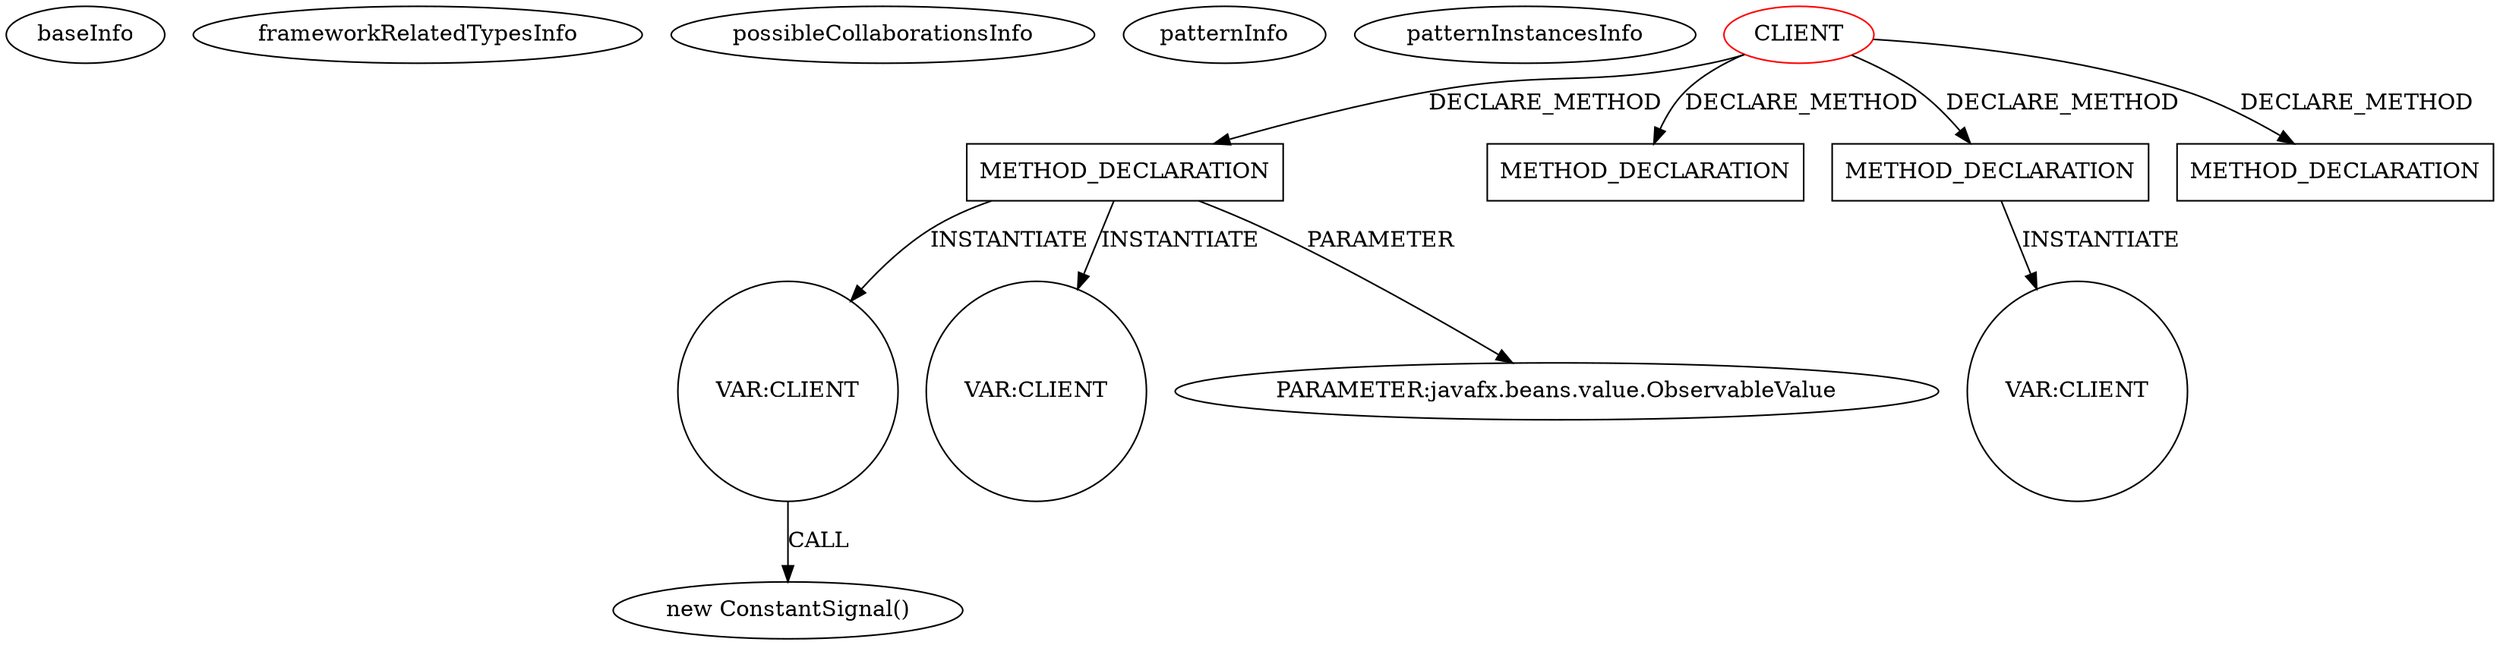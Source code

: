digraph {
baseInfo[graphId=4555,category="pattern",isAnonymous=false,possibleRelation=false]
frameworkRelatedTypesInfo[]
possibleCollaborationsInfo[]
patternInfo[frequency=2.0,patternRootClient=0]
patternInstancesInfo[0="dimituri-milk~/dimituri-milk/milk-master/milk-core/src/main/java/lv/dimituri/milk/core/Filters.java~Filters~2472",1="dimituri-milk~/dimituri-milk/milk-master/milk-core/src/main/java/lv/dimituri/milk/core/Maps.java~Maps~2475"]
40[label="new ConstantSignal()",vertexType="CONSTRUCTOR_CALL",isFrameworkType=false]
41[label="VAR:CLIENT",vertexType="VARIABLE_EXPRESION",isFrameworkType=false,shape=circle]
36[label="METHOD_DECLARATION",vertexType="CLIENT_METHOD_DECLARATION",isFrameworkType=false,shape=box]
0[label="CLIENT",vertexType="ROOT_CLIENT_CLASS_DECLARATION",isFrameworkType=false,color=red]
27[label="METHOD_DECLARATION",vertexType="CLIENT_METHOD_DECLARATION",isFrameworkType=false,shape=box]
2[label="METHOD_DECLARATION",vertexType="CLIENT_METHOD_DECLARATION",isFrameworkType=false,shape=box]
50[label="METHOD_DECLARATION",vertexType="CLIENT_METHOD_DECLARATION",isFrameworkType=false,shape=box]
11[label="VAR:CLIENT",vertexType="VARIABLE_EXPRESION",isFrameworkType=false,shape=circle]
48[label="VAR:CLIENT",vertexType="VARIABLE_EXPRESION",isFrameworkType=false,shape=circle]
38[label="PARAMETER:javafx.beans.value.ObservableValue",vertexType="PARAMETER_DECLARATION",isFrameworkType=false]
41->40[label="CALL"]
36->38[label="PARAMETER"]
0->27[label="DECLARE_METHOD"]
0->50[label="DECLARE_METHOD"]
36->48[label="INSTANTIATE"]
0->2[label="DECLARE_METHOD"]
2->11[label="INSTANTIATE"]
36->41[label="INSTANTIATE"]
0->36[label="DECLARE_METHOD"]
}
